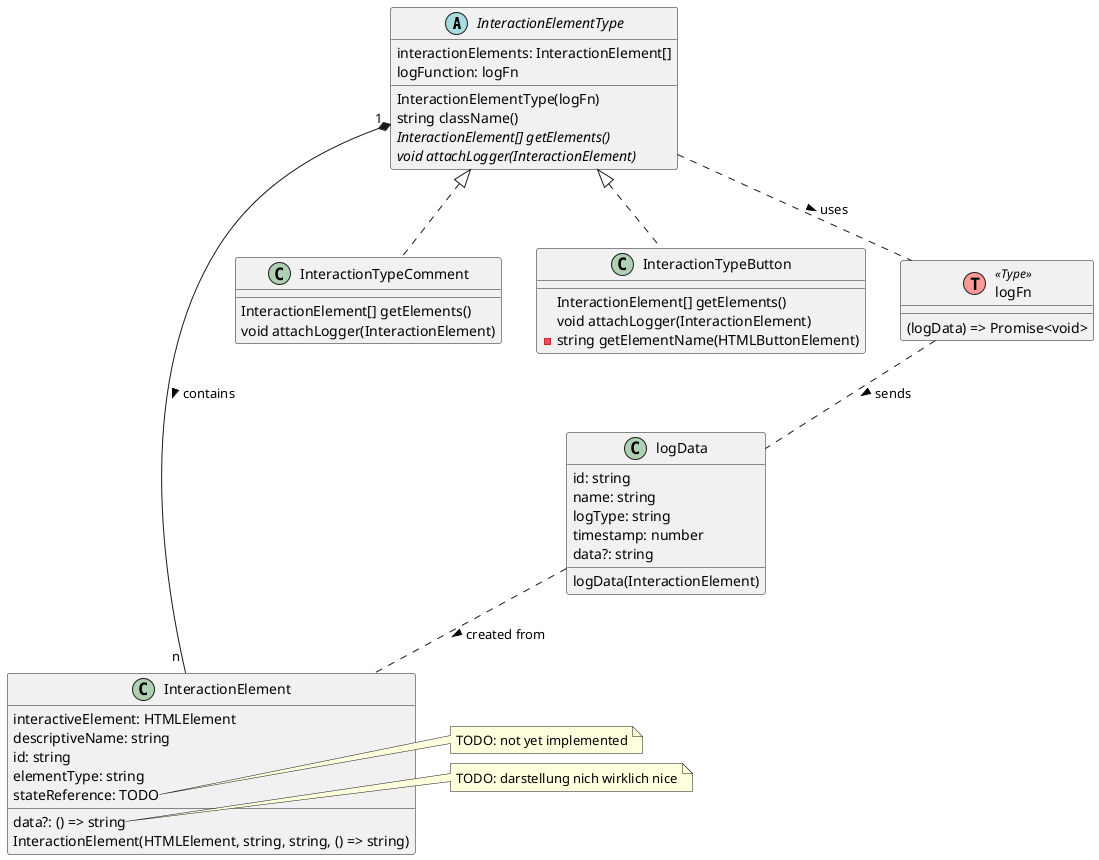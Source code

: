 @startuml
abstract InteractionElementType{
interactionElements: InteractionElement[]
logFunction: logFn
InteractionElementType(logFn)
string className()
{abstract} InteractionElement[] getElements()
{abstract} void attachLogger(InteractionElement)
}

class InteractionTypeComment{
InteractionElement[] getElements()
void attachLogger(InteractionElement)
}

class InteractionTypeButton{
InteractionElement[] getElements()
void attachLogger(InteractionElement)
- string getElementName(HTMLButtonElement)
}

class InteractionElement {
interactiveElement: HTMLElement
descriptiveName: string
id: string
elementType: string
data?: () => string
stateReference: TODO
InteractionElement(HTMLElement, string, string, () => string)
}

note right of InteractionElement::stateReference
  TODO: not yet implemented
end note
note right of InteractionElement::data?
  TODO: darstellung nich wirklich nice
end note


class logFn << (T, #ff9999) Type >>{
(logData) => Promise<void>
}

class logData{
id: string
name: string
logType: string
timestamp: number
data?: string
logData(InteractionElement)
}

InteractionElementType <|.. InteractionTypeComment
InteractionElementType <|.. InteractionTypeButton
InteractionElementType "1" *-- "n " InteractionElement : contains >
InteractionElementType .. logFn : > uses
logFn .. logData : sends >
logData .. InteractionElement: created from >
@enduml

//www.plantuml.com/plantuml/png/hLF1RjGm4BtxAqRB9OkwbJXYBQ62Wa0g5A6z8GvkCibQnEELFIcgGlyTsqqsMJMHLe9SOe_VlEUPvxdoh1otfX7gphDJ1SDdOemBRUb3WmQ9Tmy7x8H-5lTo1lpZfsXi_R6b59GGDoJcIRDqk1P1MLCDHQEy_weCPclH3VTvdDM06dcunIdwtkeI5BCgzZUshj5bp_FNub68f3ObZpTwRqq4TE8CqNzJUjSoM_gFGXlespWcfrv-sdsvYMBBTvhomCJeU-o34Y99ln4b-iBfGpoF0hBN5ReyBd7q-1Wh5Qkt4h8rlCc7c6V5-1qhT4X5WEvkhszdEf9Dv2_wtF4_PKoraMK4f-izWwrcQfJoL5T04fOG4k416RGvF26n54XbZECPhAd28rcfd6TicfPg85tiuRTslvgmY3iSUGSlqYp0TWlPxW9ULDNhyAqXjX3ol1DnLgw3G2hscxD6Uzp6bv6FTlQGRce5JIqAW1DFM1lqhCn10hNc3jtWqeYFX4iFUtwgOVldyd9XiCvF6IPaAMFrQWKlDnjO4Qpcth64mX8hJHxo9OwW-THr2Jcq7hr8spuUAmyd7gcC77qa7CwP3uL3nLX25Qm9wAkGrPhcBm00